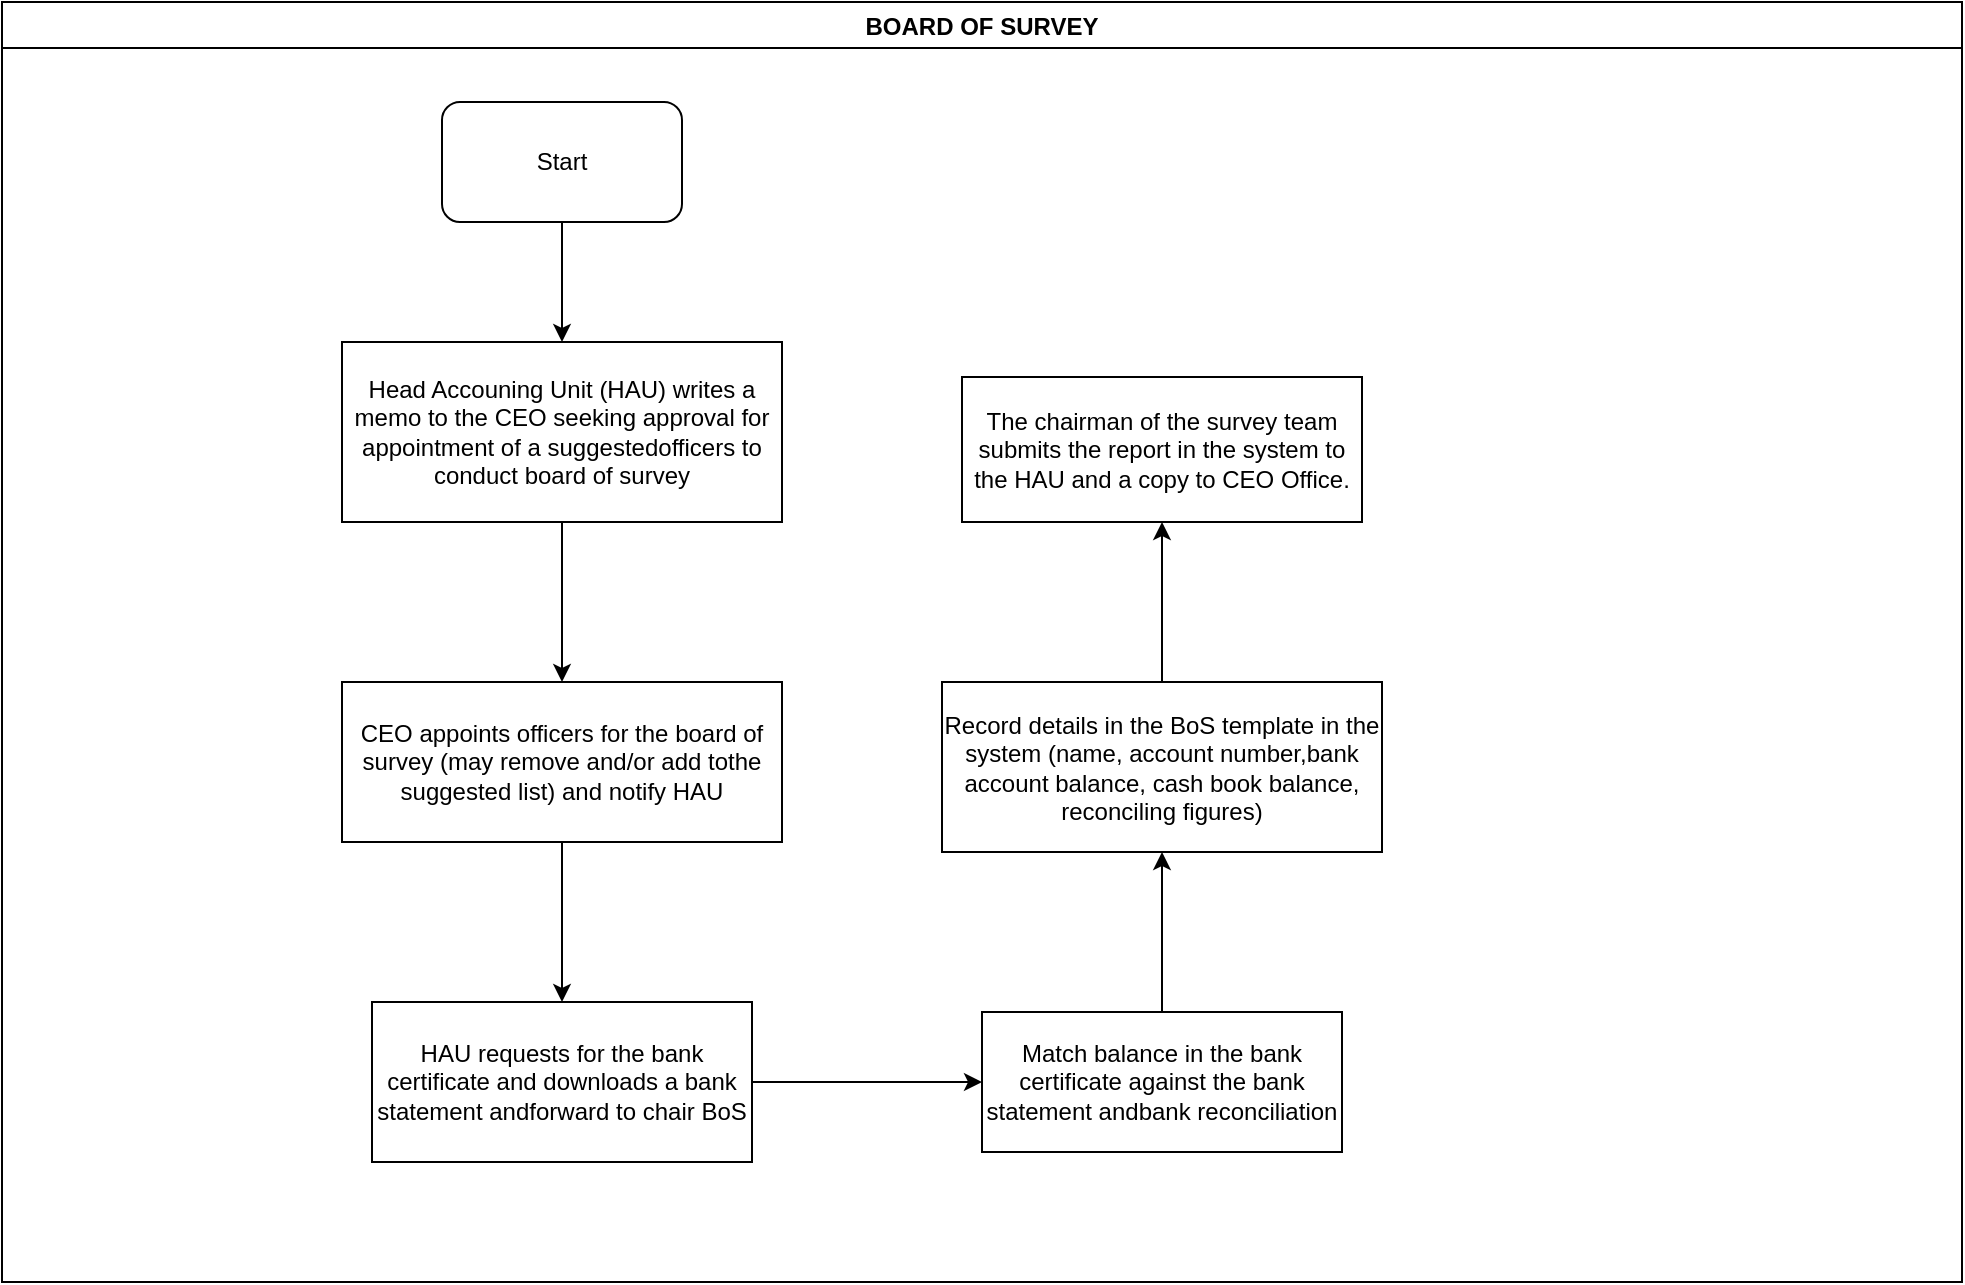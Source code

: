 <mxfile version="14.9.2" type="github">
  <diagram id="WVIWKFgPiaho4UmIflbX" name="Page-1">
    <mxGraphModel dx="1038" dy="508" grid="1" gridSize="10" guides="1" tooltips="1" connect="1" arrows="1" fold="1" page="1" pageScale="1" pageWidth="1169" pageHeight="827" math="0" shadow="0">
      <root>
        <mxCell id="0" />
        <mxCell id="1" parent="0" />
        <mxCell id="dAVz5kQ6bnQr92_F5C6R-1" value="BOARD OF SURVEY " style="swimlane;" vertex="1" parent="1">
          <mxGeometry x="30" y="30" width="980" height="640" as="geometry" />
        </mxCell>
        <mxCell id="dAVz5kQ6bnQr92_F5C6R-6" value="" style="edgeStyle=orthogonalEdgeStyle;rounded=0;orthogonalLoop=1;jettySize=auto;html=1;" edge="1" parent="dAVz5kQ6bnQr92_F5C6R-1" source="dAVz5kQ6bnQr92_F5C6R-2" target="dAVz5kQ6bnQr92_F5C6R-3">
          <mxGeometry relative="1" as="geometry" />
        </mxCell>
        <mxCell id="dAVz5kQ6bnQr92_F5C6R-2" value="Start" style="rounded=1;whiteSpace=wrap;html=1;" vertex="1" parent="dAVz5kQ6bnQr92_F5C6R-1">
          <mxGeometry x="220" y="50" width="120" height="60" as="geometry" />
        </mxCell>
        <mxCell id="dAVz5kQ6bnQr92_F5C6R-5" value="" style="edgeStyle=orthogonalEdgeStyle;rounded=0;orthogonalLoop=1;jettySize=auto;html=1;" edge="1" parent="dAVz5kQ6bnQr92_F5C6R-1" source="dAVz5kQ6bnQr92_F5C6R-3" target="dAVz5kQ6bnQr92_F5C6R-4">
          <mxGeometry relative="1" as="geometry" />
        </mxCell>
        <mxCell id="dAVz5kQ6bnQr92_F5C6R-3" value="&lt;span lang=&quot;EN-GB&quot;&gt;Head Accouning Unit (HAU) writes a memo to the CEO seeking approval for appointment of a suggestedofficers to conduct board of survey&lt;/span&gt;" style="rounded=0;whiteSpace=wrap;html=1;" vertex="1" parent="dAVz5kQ6bnQr92_F5C6R-1">
          <mxGeometry x="170" y="170" width="220" height="90" as="geometry" />
        </mxCell>
        <mxCell id="dAVz5kQ6bnQr92_F5C6R-8" value="" style="edgeStyle=orthogonalEdgeStyle;rounded=0;orthogonalLoop=1;jettySize=auto;html=1;" edge="1" parent="dAVz5kQ6bnQr92_F5C6R-1" source="dAVz5kQ6bnQr92_F5C6R-4" target="dAVz5kQ6bnQr92_F5C6R-7">
          <mxGeometry relative="1" as="geometry" />
        </mxCell>
        <mxCell id="dAVz5kQ6bnQr92_F5C6R-4" value="&lt;span lang=&quot;EN-GB&quot;&gt;CEO appoints officers for the board of survey (may remove and/or add tothe suggested list) and notify HAU&lt;br&gt;&lt;/span&gt;" style="rounded=0;whiteSpace=wrap;html=1;" vertex="1" parent="dAVz5kQ6bnQr92_F5C6R-1">
          <mxGeometry x="170" y="340" width="220" height="80" as="geometry" />
        </mxCell>
        <mxCell id="dAVz5kQ6bnQr92_F5C6R-10" value="" style="edgeStyle=orthogonalEdgeStyle;rounded=0;orthogonalLoop=1;jettySize=auto;html=1;" edge="1" parent="dAVz5kQ6bnQr92_F5C6R-1" source="dAVz5kQ6bnQr92_F5C6R-7" target="dAVz5kQ6bnQr92_F5C6R-9">
          <mxGeometry relative="1" as="geometry" />
        </mxCell>
        <mxCell id="dAVz5kQ6bnQr92_F5C6R-7" value="&lt;span lang=&quot;EN-GB&quot;&gt;HAU requests for the bank certificate and downloads a bank statement andforward to chair BoS&lt;/span&gt;" style="rounded=0;whiteSpace=wrap;html=1;" vertex="1" parent="dAVz5kQ6bnQr92_F5C6R-1">
          <mxGeometry x="185" y="500" width="190" height="80" as="geometry" />
        </mxCell>
        <mxCell id="dAVz5kQ6bnQr92_F5C6R-12" value="" style="edgeStyle=orthogonalEdgeStyle;rounded=0;orthogonalLoop=1;jettySize=auto;html=1;" edge="1" parent="dAVz5kQ6bnQr92_F5C6R-1" source="dAVz5kQ6bnQr92_F5C6R-9" target="dAVz5kQ6bnQr92_F5C6R-11">
          <mxGeometry relative="1" as="geometry" />
        </mxCell>
        <mxCell id="dAVz5kQ6bnQr92_F5C6R-9" value="&lt;span lang=&quot;EN-GB&quot;&gt;Match balance in the bank certificate against the bank statement andbank reconciliation&lt;/span&gt;" style="rounded=0;whiteSpace=wrap;html=1;" vertex="1" parent="dAVz5kQ6bnQr92_F5C6R-1">
          <mxGeometry x="490" y="505" width="180" height="70" as="geometry" />
        </mxCell>
        <mxCell id="dAVz5kQ6bnQr92_F5C6R-14" value="" style="edgeStyle=orthogonalEdgeStyle;rounded=0;orthogonalLoop=1;jettySize=auto;html=1;" edge="1" parent="dAVz5kQ6bnQr92_F5C6R-1" source="dAVz5kQ6bnQr92_F5C6R-11" target="dAVz5kQ6bnQr92_F5C6R-13">
          <mxGeometry relative="1" as="geometry" />
        </mxCell>
        <mxCell id="dAVz5kQ6bnQr92_F5C6R-11" value="&lt;span lang=&quot;EN-GB&quot;&gt;Record details in the BoS template in the system (name, account number,bank account balance, cash book balance, reconciling figures)&lt;/span&gt;" style="rounded=0;whiteSpace=wrap;html=1;" vertex="1" parent="dAVz5kQ6bnQr92_F5C6R-1">
          <mxGeometry x="470" y="340" width="220" height="85" as="geometry" />
        </mxCell>
        <mxCell id="dAVz5kQ6bnQr92_F5C6R-13" value="&lt;span lang=&quot;EN-GB&quot;&gt;The chairman of the survey team submits the report in the system to the HAU and a copy to CEO Office.&lt;/span&gt;" style="whiteSpace=wrap;html=1;rounded=0;" vertex="1" parent="dAVz5kQ6bnQr92_F5C6R-1">
          <mxGeometry x="480" y="187.5" width="200" height="72.5" as="geometry" />
        </mxCell>
      </root>
    </mxGraphModel>
  </diagram>
</mxfile>

